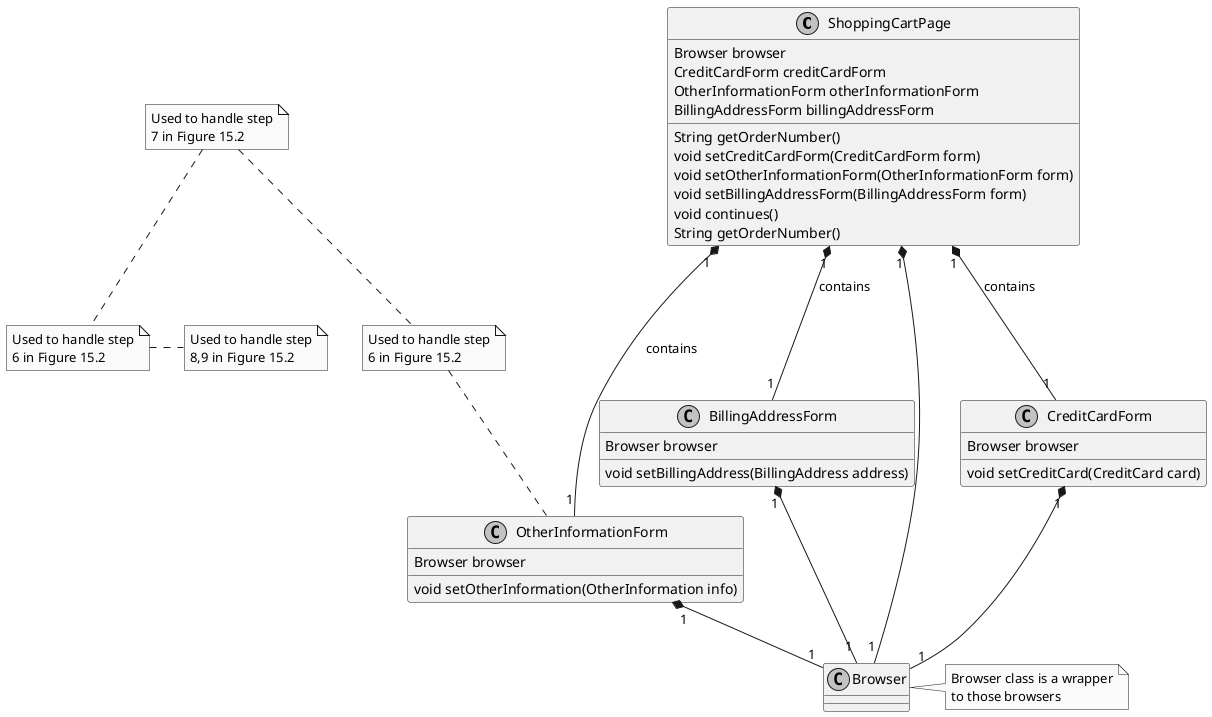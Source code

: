 @startuml

skinparam monochrome true
skinparam shadowing false

ShoppingCartPage "1" *-- "1" CreditCardForm : contains
ShoppingCartPage "1" *-- "1" BillingAddressForm : contains
ShoppingCartPage "1" *--- "1" OtherInformationForm : contains

CreditCardForm : Browser browser
CreditCardForm : void setCreditCard(CreditCard card)
note top : Used to handle step\n6 in Figure 15.2

OtherInformationForm : Browser browser
OtherInformationForm : void setOtherInformation(OtherInformation info)
note top : Used to handle step\n7 in Figure 15.2

BillingAddressForm : Browser browser
BillingAddressForm : void setBillingAddress(BillingAddress address)
note bottom : Used to handle step\n6 in Figure 15.2

ShoppingCartPage : Browser browser
ShoppingCartPage : CreditCardForm creditCardForm
ShoppingCartPage : OtherInformationForm otherInformationForm
ShoppingCartPage : BillingAddressForm billingAddressForm

ShoppingCartPage : String getOrderNumber()
ShoppingCartPage : void setCreditCardForm(CreditCardForm form)
ShoppingCartPage : void setOtherInformationForm(OtherInformationForm form)
ShoppingCartPage : void setBillingAddressForm(BillingAddressForm form)
ShoppingCartPage : void continues()
ShoppingCartPage : String getOrderNumber()

note right : Used to handle step\n8,9 in Figure 15.2

ShoppingCartPage "1" *-- "1" Browser

BillingAddressForm "1" *-- "1" Browser
CreditCardForm "1" *-- "1" Browser
OtherInformationForm "1" *-- "1" Browser
note right : Browser class is a wrapper\nto those browsers

@enduml
